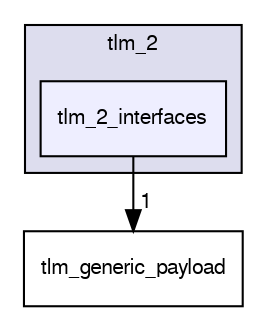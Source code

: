 digraph "tlm_core/tlm_2/tlm_2_interfaces" {
  compound=true
  node [ fontsize="10", fontname="FreeSans"];
  edge [ labelfontsize="10", labelfontname="FreeSans"];
  subgraph clusterdir_9345038caee142a641c3808e66796fc4 {
    graph [ bgcolor="#ddddee", pencolor="black", label="tlm_2" fontname="FreeSans", fontsize="10", URL="dir_9345038caee142a641c3808e66796fc4.html"]
  dir_2b672b167c117538c64dd28adfbb585e [shape=box, label="tlm_2_interfaces", style="filled", fillcolor="#eeeeff", pencolor="black", URL="dir_2b672b167c117538c64dd28adfbb585e.html"];
  }
  dir_c71f0c876475a7748a1d7bf643718c97 [shape=box label="tlm_generic_payload" URL="dir_c71f0c876475a7748a1d7bf643718c97.html"];
  dir_2b672b167c117538c64dd28adfbb585e->dir_c71f0c876475a7748a1d7bf643718c97 [headlabel="1", labeldistance=1.5 headhref="dir_000011_000012.html"];
}
